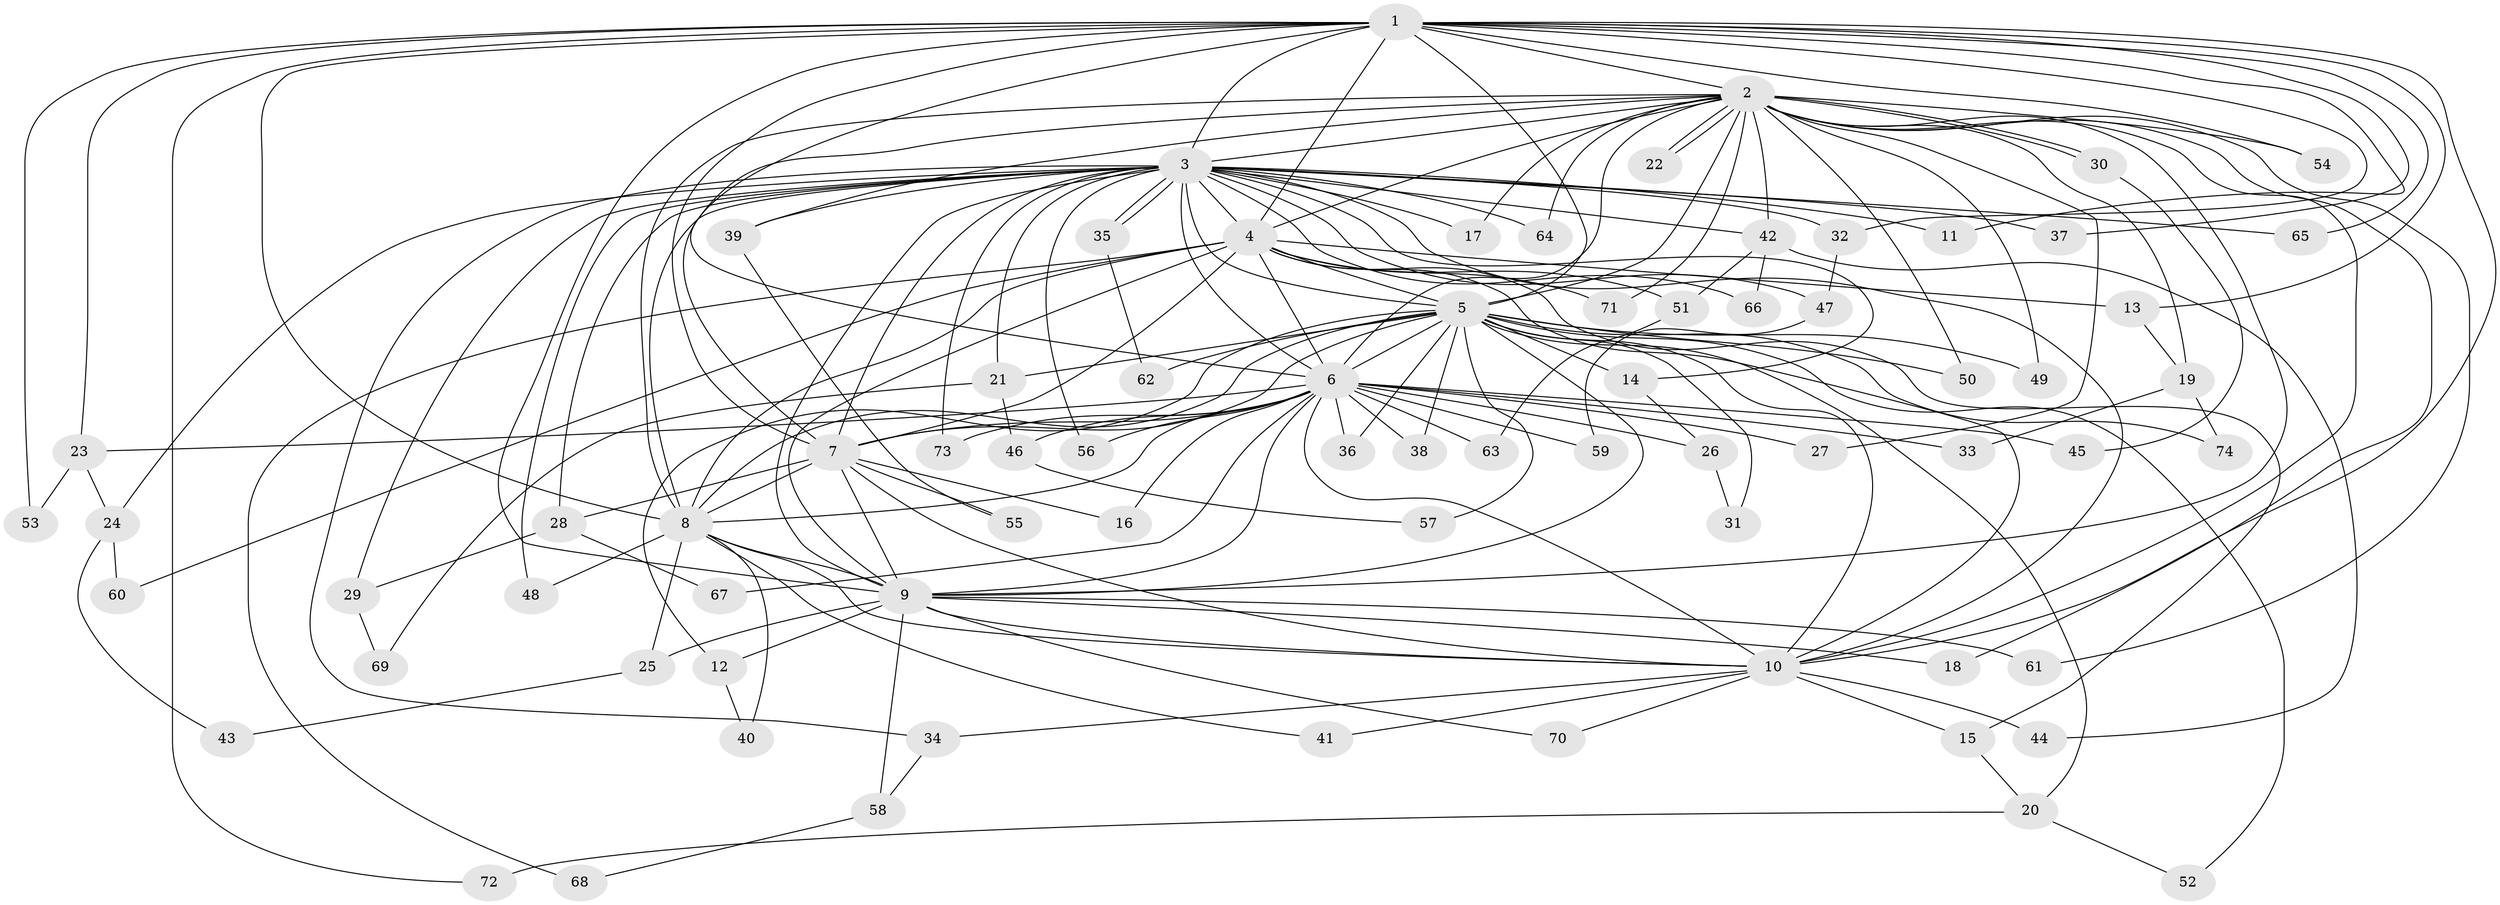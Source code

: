// coarse degree distribution, {15: 0.022727272727272728, 18: 0.022727272727272728, 24: 0.022727272727272728, 19: 0.045454545454545456, 10: 0.022727272727272728, 12: 0.045454545454545456, 13: 0.022727272727272728, 2: 0.45454545454545453, 3: 0.2727272727272727, 4: 0.045454545454545456, 6: 0.022727272727272728}
// Generated by graph-tools (version 1.1) at 2025/17/03/04/25 18:17:40]
// undirected, 74 vertices, 173 edges
graph export_dot {
graph [start="1"]
  node [color=gray90,style=filled];
  1;
  2;
  3;
  4;
  5;
  6;
  7;
  8;
  9;
  10;
  11;
  12;
  13;
  14;
  15;
  16;
  17;
  18;
  19;
  20;
  21;
  22;
  23;
  24;
  25;
  26;
  27;
  28;
  29;
  30;
  31;
  32;
  33;
  34;
  35;
  36;
  37;
  38;
  39;
  40;
  41;
  42;
  43;
  44;
  45;
  46;
  47;
  48;
  49;
  50;
  51;
  52;
  53;
  54;
  55;
  56;
  57;
  58;
  59;
  60;
  61;
  62;
  63;
  64;
  65;
  66;
  67;
  68;
  69;
  70;
  71;
  72;
  73;
  74;
  1 -- 2;
  1 -- 3;
  1 -- 4;
  1 -- 5;
  1 -- 6;
  1 -- 7;
  1 -- 8;
  1 -- 9;
  1 -- 10;
  1 -- 11;
  1 -- 13;
  1 -- 23;
  1 -- 32;
  1 -- 37;
  1 -- 53;
  1 -- 54;
  1 -- 65;
  1 -- 72;
  2 -- 3;
  2 -- 4;
  2 -- 5;
  2 -- 6;
  2 -- 7;
  2 -- 8;
  2 -- 9;
  2 -- 10;
  2 -- 17;
  2 -- 18;
  2 -- 19;
  2 -- 22;
  2 -- 22;
  2 -- 27;
  2 -- 30;
  2 -- 30;
  2 -- 39;
  2 -- 42;
  2 -- 49;
  2 -- 50;
  2 -- 54;
  2 -- 61;
  2 -- 64;
  2 -- 71;
  3 -- 4;
  3 -- 5;
  3 -- 6;
  3 -- 7;
  3 -- 8;
  3 -- 9;
  3 -- 10;
  3 -- 11;
  3 -- 14;
  3 -- 17;
  3 -- 21;
  3 -- 24;
  3 -- 28;
  3 -- 29;
  3 -- 32;
  3 -- 34;
  3 -- 35;
  3 -- 35;
  3 -- 37;
  3 -- 39;
  3 -- 42;
  3 -- 47;
  3 -- 48;
  3 -- 56;
  3 -- 64;
  3 -- 65;
  3 -- 66;
  3 -- 73;
  4 -- 5;
  4 -- 6;
  4 -- 7;
  4 -- 8;
  4 -- 9;
  4 -- 10;
  4 -- 13;
  4 -- 15;
  4 -- 51;
  4 -- 60;
  4 -- 68;
  4 -- 71;
  5 -- 6;
  5 -- 7;
  5 -- 8;
  5 -- 9;
  5 -- 10;
  5 -- 12;
  5 -- 14;
  5 -- 20;
  5 -- 21;
  5 -- 31;
  5 -- 36;
  5 -- 38;
  5 -- 49;
  5 -- 50;
  5 -- 52;
  5 -- 57;
  5 -- 62;
  5 -- 74;
  6 -- 7;
  6 -- 8;
  6 -- 9;
  6 -- 10;
  6 -- 16;
  6 -- 23;
  6 -- 26;
  6 -- 27;
  6 -- 33;
  6 -- 36;
  6 -- 38;
  6 -- 45;
  6 -- 46;
  6 -- 56;
  6 -- 59;
  6 -- 63;
  6 -- 67;
  6 -- 73;
  7 -- 8;
  7 -- 9;
  7 -- 10;
  7 -- 16;
  7 -- 28;
  7 -- 55;
  8 -- 9;
  8 -- 10;
  8 -- 25;
  8 -- 40;
  8 -- 41;
  8 -- 48;
  9 -- 10;
  9 -- 12;
  9 -- 18;
  9 -- 25;
  9 -- 58;
  9 -- 61;
  9 -- 70;
  10 -- 15;
  10 -- 34;
  10 -- 41;
  10 -- 44;
  10 -- 70;
  12 -- 40;
  13 -- 19;
  14 -- 26;
  15 -- 20;
  19 -- 33;
  19 -- 74;
  20 -- 52;
  20 -- 72;
  21 -- 46;
  21 -- 69;
  23 -- 24;
  23 -- 53;
  24 -- 43;
  24 -- 60;
  25 -- 43;
  26 -- 31;
  28 -- 29;
  28 -- 67;
  29 -- 69;
  30 -- 45;
  32 -- 47;
  34 -- 58;
  35 -- 62;
  39 -- 55;
  42 -- 44;
  42 -- 51;
  42 -- 66;
  46 -- 57;
  47 -- 59;
  51 -- 63;
  58 -- 68;
}
